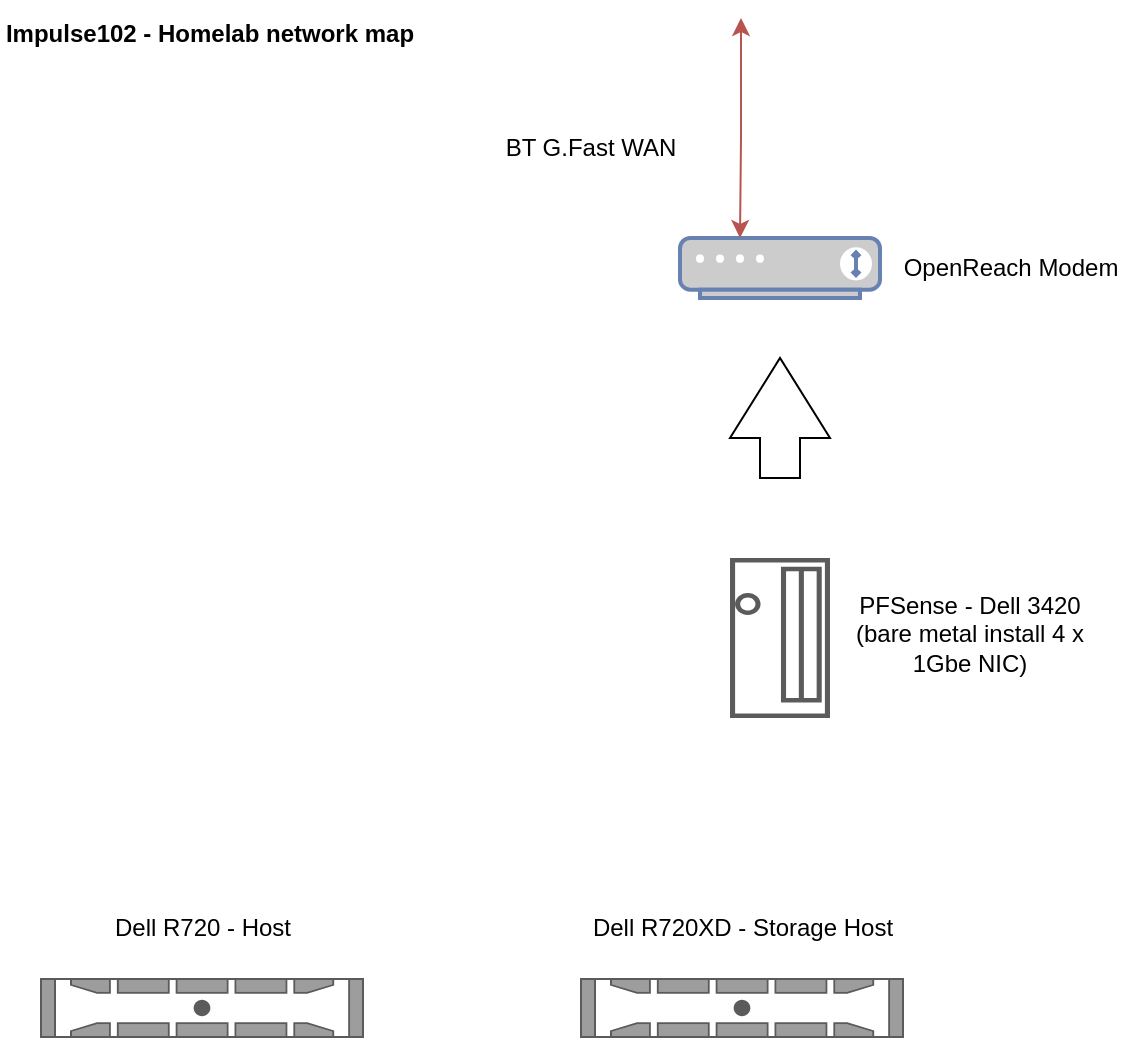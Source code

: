 <mxfile version="21.5.0" type="github">
  <diagram name="Page-1" id="dOoj9Popo6ttxU3HT5iS">
    <mxGraphModel dx="2954" dy="1073" grid="1" gridSize="10" guides="1" tooltips="1" connect="1" arrows="1" fold="1" page="1" pageScale="1" pageWidth="850" pageHeight="1100" math="0" shadow="0">
      <root>
        <mxCell id="0" />
        <mxCell id="1" parent="0" />
        <mxCell id="KXsS-Q8MMyg4FuGP5UlM-1" value="" style="strokeColor=#666666;html=1;labelPosition=right;align=left;spacingLeft=15;shadow=0;dashed=0;outlineConnect=0;shape=mxgraph.rack.dell.dell_poweredge_2u;" vertex="1" parent="1">
          <mxGeometry x="30" y="490" width="162" height="30" as="geometry" />
        </mxCell>
        <mxCell id="KXsS-Q8MMyg4FuGP5UlM-2" value="" style="strokeColor=#666666;html=1;labelPosition=right;align=left;spacingLeft=15;shadow=0;dashed=0;outlineConnect=0;shape=mxgraph.rack.dell.dell_poweredge_2u;" vertex="1" parent="1">
          <mxGeometry x="300" y="490" width="162" height="30" as="geometry" />
        </mxCell>
        <mxCell id="KXsS-Q8MMyg4FuGP5UlM-4" value="" style="strokeColor=#666666;html=1;labelPosition=right;align=left;spacingLeft=15;shadow=0;dashed=0;outlineConnect=0;shape=mxgraph.rack.dell.poweredge_m420;" vertex="1" parent="1">
          <mxGeometry x="375" y="280" width="50" height="80" as="geometry" />
        </mxCell>
        <mxCell id="KXsS-Q8MMyg4FuGP5UlM-6" value="&lt;b&gt;Impulse102 - Homelab network map&lt;br&gt;&lt;/b&gt;&lt;div&gt;&lt;br&gt;&lt;/div&gt;" style="text;html=1;strokeColor=none;fillColor=none;align=center;verticalAlign=middle;whiteSpace=wrap;rounded=0;" vertex="1" parent="1">
          <mxGeometry x="10" y="10" width="210" height="30" as="geometry" />
        </mxCell>
        <mxCell id="KXsS-Q8MMyg4FuGP5UlM-7" value="&lt;div&gt;PFSense - Dell 3420 (bare metal install 4 x 1Gbe NIC)&lt;/div&gt;&lt;div&gt;&lt;br&gt;&lt;/div&gt;" style="text;html=1;strokeColor=none;fillColor=none;align=center;verticalAlign=middle;whiteSpace=wrap;rounded=0;" vertex="1" parent="1">
          <mxGeometry x="430" y="310" width="130" height="30" as="geometry" />
        </mxCell>
        <mxCell id="KXsS-Q8MMyg4FuGP5UlM-8" value="" style="fontColor=#0066CC;verticalAlign=top;verticalLabelPosition=bottom;labelPosition=center;align=center;html=1;outlineConnect=0;fillColor=#CCCCCC;strokeColor=#6881B3;gradientColor=none;gradientDirection=north;strokeWidth=2;shape=mxgraph.networks.modem;" vertex="1" parent="1">
          <mxGeometry x="350" y="120" width="100" height="30" as="geometry" />
        </mxCell>
        <mxCell id="KXsS-Q8MMyg4FuGP5UlM-9" value="" style="html=1;shadow=0;dashed=0;align=center;verticalAlign=middle;shape=mxgraph.arrows2.arrow;dy=0.6;dx=40;direction=north;notch=0;" vertex="1" parent="1">
          <mxGeometry x="375" y="180" width="50" height="60" as="geometry" />
        </mxCell>
        <mxCell id="KXsS-Q8MMyg4FuGP5UlM-11" value="&lt;div&gt;OpenReach Modem&lt;/div&gt;" style="text;html=1;align=center;verticalAlign=middle;resizable=0;points=[];autosize=1;strokeColor=none;fillColor=none;" vertex="1" parent="1">
          <mxGeometry x="450" y="120" width="130" height="30" as="geometry" />
        </mxCell>
        <mxCell id="KXsS-Q8MMyg4FuGP5UlM-16" value="" style="endArrow=classic;startArrow=classic;html=1;rounded=0;fillColor=#f8cecc;strokeColor=#b85450;" edge="1" parent="1">
          <mxGeometry width="50" height="50" relative="1" as="geometry">
            <mxPoint x="380" y="120" as="sourcePoint" />
            <mxPoint x="380.5" y="10" as="targetPoint" />
            <Array as="points">
              <mxPoint x="380.5" y="70" />
            </Array>
          </mxGeometry>
        </mxCell>
        <mxCell id="KXsS-Q8MMyg4FuGP5UlM-17" value="&lt;div&gt;BT G.Fast WAN&lt;br&gt;&lt;/div&gt;" style="text;html=1;align=center;verticalAlign=middle;resizable=0;points=[];autosize=1;strokeColor=none;fillColor=none;" vertex="1" parent="1">
          <mxGeometry x="250" y="60" width="110" height="30" as="geometry" />
        </mxCell>
        <mxCell id="KXsS-Q8MMyg4FuGP5UlM-19" value="&lt;div&gt;Dell R720 - Host&lt;/div&gt;" style="text;html=1;align=center;verticalAlign=middle;resizable=0;points=[];autosize=1;strokeColor=none;fillColor=none;" vertex="1" parent="1">
          <mxGeometry x="56" y="450" width="110" height="30" as="geometry" />
        </mxCell>
        <mxCell id="KXsS-Q8MMyg4FuGP5UlM-20" value="&lt;div&gt;&lt;br&gt;&lt;/div&gt;&lt;div&gt;&lt;br&gt;&lt;/div&gt;&lt;div&gt;&lt;br&gt;&lt;/div&gt;&lt;div&gt;&lt;br&gt;&lt;/div&gt;" style="text;html=1;align=center;verticalAlign=middle;resizable=0;points=[];autosize=1;strokeColor=none;fillColor=none;" vertex="1" parent="1">
          <mxGeometry x="320" y="428" width="20" height="70" as="geometry" />
        </mxCell>
        <mxCell id="KXsS-Q8MMyg4FuGP5UlM-21" value="&lt;div&gt;Dell R720XD - Storage Host&lt;/div&gt;" style="text;html=1;align=center;verticalAlign=middle;resizable=0;points=[];autosize=1;strokeColor=none;fillColor=none;" vertex="1" parent="1">
          <mxGeometry x="291" y="450" width="180" height="30" as="geometry" />
        </mxCell>
      </root>
    </mxGraphModel>
  </diagram>
</mxfile>
